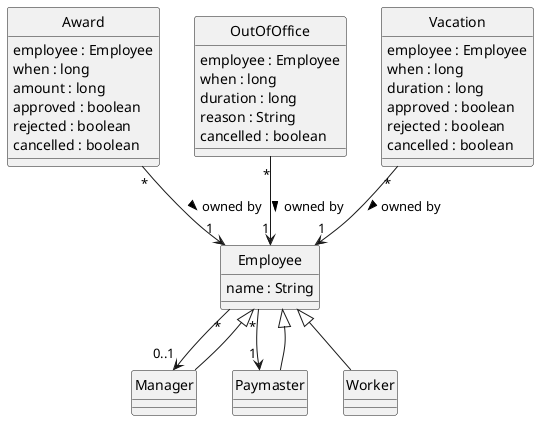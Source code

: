 @startuml
'left to right direction
hide class circle

class Employee {
  name : String
}

class Manager {
}

class Paymaster {
}

class Worker {
}

class Award {
  employee : Employee
  when : long
  amount : long
  approved : boolean
  rejected : boolean
  cancelled : boolean
}

class OutOfOffice {
  employee : Employee
  when : long
  duration : long
  reason : String
  cancelled : boolean
}

class Vacation {
  employee : Employee
  when : long
  duration : long
  approved : boolean
  rejected : boolean
  cancelled : boolean
}


Award "*" -down-> "1" Employee : "owned by >"
OutOfOffice "*" -down-> "1" Employee : "owned by >"
Vacation "*" -down-> "1" Employee : "owned by >"

Worker -up-|> Employee
Manager -down-|> Employee
Paymaster -down-|> Employee

Employee "*" --> "0..1" Manager
Employee "*" --> "1" Paymaster

@enduml